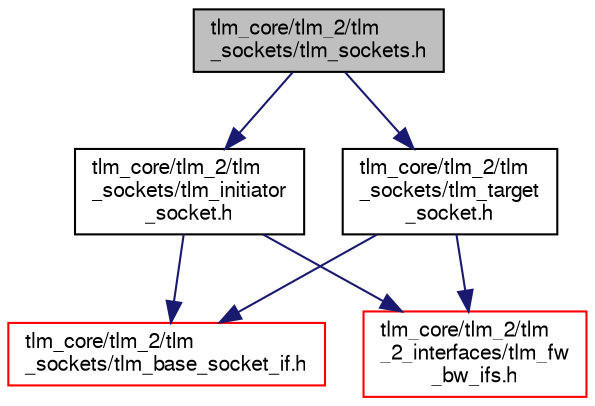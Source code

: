 digraph "tlm_core/tlm_2/tlm_sockets/tlm_sockets.h"
{
  edge [fontname="FreeSans",fontsize="10",labelfontname="FreeSans",labelfontsize="10"];
  node [fontname="FreeSans",fontsize="10",shape=record];
  Node0 [label="tlm_core/tlm_2/tlm\l_sockets/tlm_sockets.h",height=0.2,width=0.4,color="black", fillcolor="grey75", style="filled", fontcolor="black"];
  Node0 -> Node1 [color="midnightblue",fontsize="10",style="solid",fontname="FreeSans"];
  Node1 [label="tlm_core/tlm_2/tlm\l_sockets/tlm_initiator\l_socket.h",height=0.2,width=0.4,color="black", fillcolor="white", style="filled",URL="$a00776.html"];
  Node1 -> Node2 [color="midnightblue",fontsize="10",style="solid",fontname="FreeSans"];
  Node2 [label="tlm_core/tlm_2/tlm\l_sockets/tlm_base_socket_if.h",height=0.2,width=0.4,color="red", fillcolor="white", style="filled",URL="$a00773.html"];
  Node1 -> Node5 [color="midnightblue",fontsize="10",style="solid",fontname="FreeSans"];
  Node5 [label="tlm_core/tlm_2/tlm\l_2_interfaces/tlm_fw\l_bw_ifs.h",height=0.2,width=0.4,color="red", fillcolor="white", style="filled",URL="$a00746.html"];
  Node0 -> Node104 [color="midnightblue",fontsize="10",style="solid",fontname="FreeSans"];
  Node104 [label="tlm_core/tlm_2/tlm\l_sockets/tlm_target\l_socket.h",height=0.2,width=0.4,color="black", fillcolor="white", style="filled",URL="$a00782.html"];
  Node104 -> Node2 [color="midnightblue",fontsize="10",style="solid",fontname="FreeSans"];
  Node104 -> Node5 [color="midnightblue",fontsize="10",style="solid",fontname="FreeSans"];
}
